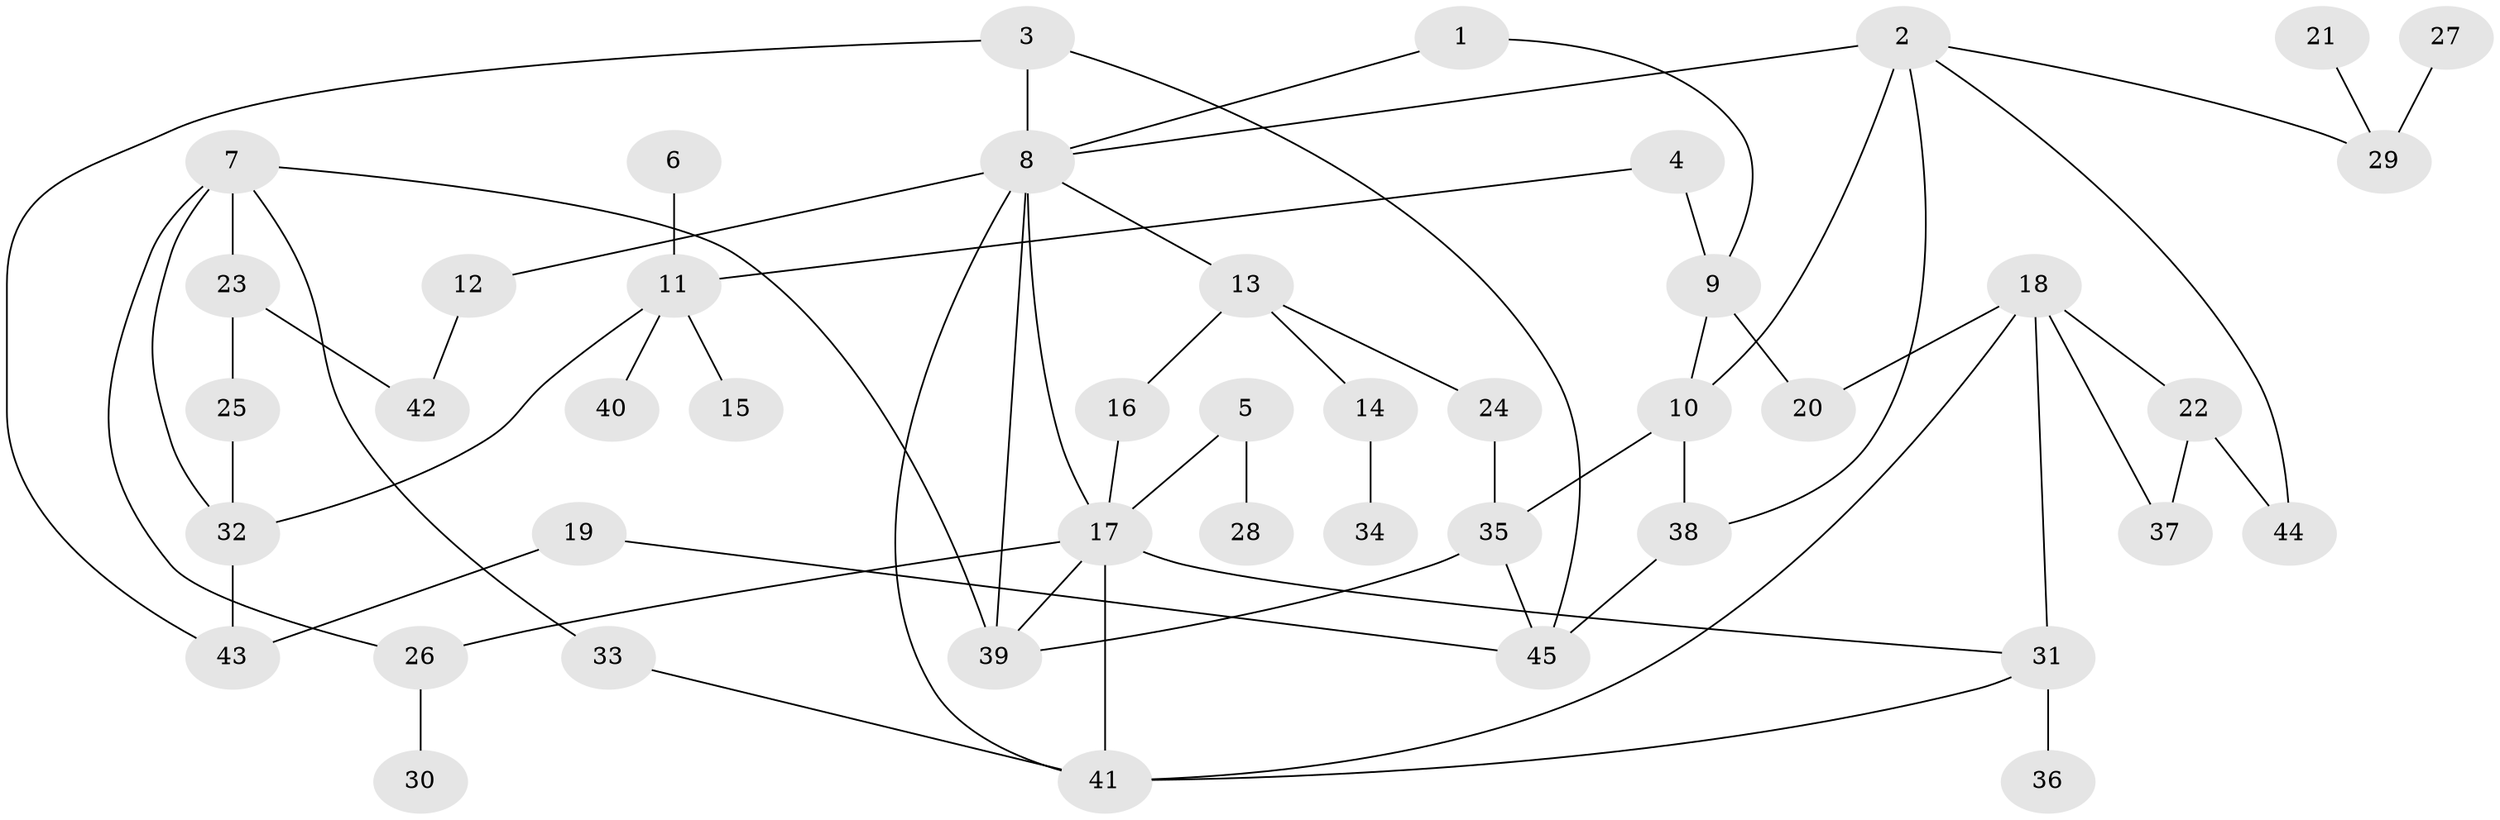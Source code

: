 // original degree distribution, {10: 0.011111111111111112, 5: 0.06666666666666667, 2: 0.28888888888888886, 3: 0.17777777777777778, 4: 0.07777777777777778, 8: 0.011111111111111112, 6: 0.03333333333333333, 1: 0.3333333333333333}
// Generated by graph-tools (version 1.1) at 2025/01/03/09/25 03:01:01]
// undirected, 45 vertices, 65 edges
graph export_dot {
graph [start="1"]
  node [color=gray90,style=filled];
  1;
  2;
  3;
  4;
  5;
  6;
  7;
  8;
  9;
  10;
  11;
  12;
  13;
  14;
  15;
  16;
  17;
  18;
  19;
  20;
  21;
  22;
  23;
  24;
  25;
  26;
  27;
  28;
  29;
  30;
  31;
  32;
  33;
  34;
  35;
  36;
  37;
  38;
  39;
  40;
  41;
  42;
  43;
  44;
  45;
  1 -- 8 [weight=1.0];
  1 -- 9 [weight=1.0];
  2 -- 8 [weight=1.0];
  2 -- 10 [weight=1.0];
  2 -- 29 [weight=1.0];
  2 -- 38 [weight=1.0];
  2 -- 44 [weight=1.0];
  3 -- 8 [weight=1.0];
  3 -- 43 [weight=1.0];
  3 -- 45 [weight=1.0];
  4 -- 9 [weight=1.0];
  4 -- 11 [weight=1.0];
  5 -- 17 [weight=1.0];
  5 -- 28 [weight=1.0];
  6 -- 11 [weight=1.0];
  7 -- 23 [weight=1.0];
  7 -- 26 [weight=1.0];
  7 -- 32 [weight=1.0];
  7 -- 33 [weight=1.0];
  7 -- 39 [weight=1.0];
  8 -- 12 [weight=1.0];
  8 -- 13 [weight=1.0];
  8 -- 17 [weight=1.0];
  8 -- 39 [weight=1.0];
  8 -- 41 [weight=1.0];
  9 -- 10 [weight=1.0];
  9 -- 20 [weight=1.0];
  10 -- 35 [weight=1.0];
  10 -- 38 [weight=1.0];
  11 -- 15 [weight=1.0];
  11 -- 32 [weight=1.0];
  11 -- 40 [weight=1.0];
  12 -- 42 [weight=1.0];
  13 -- 14 [weight=1.0];
  13 -- 16 [weight=1.0];
  13 -- 24 [weight=1.0];
  14 -- 34 [weight=1.0];
  16 -- 17 [weight=1.0];
  17 -- 26 [weight=1.0];
  17 -- 31 [weight=1.0];
  17 -- 39 [weight=1.0];
  17 -- 41 [weight=1.0];
  18 -- 20 [weight=1.0];
  18 -- 22 [weight=1.0];
  18 -- 31 [weight=1.0];
  18 -- 37 [weight=1.0];
  18 -- 41 [weight=1.0];
  19 -- 43 [weight=1.0];
  19 -- 45 [weight=1.0];
  21 -- 29 [weight=1.0];
  22 -- 37 [weight=2.0];
  22 -- 44 [weight=1.0];
  23 -- 25 [weight=1.0];
  23 -- 42 [weight=1.0];
  24 -- 35 [weight=1.0];
  25 -- 32 [weight=1.0];
  26 -- 30 [weight=1.0];
  27 -- 29 [weight=1.0];
  31 -- 36 [weight=1.0];
  31 -- 41 [weight=1.0];
  32 -- 43 [weight=1.0];
  33 -- 41 [weight=1.0];
  35 -- 39 [weight=1.0];
  35 -- 45 [weight=1.0];
  38 -- 45 [weight=1.0];
}
